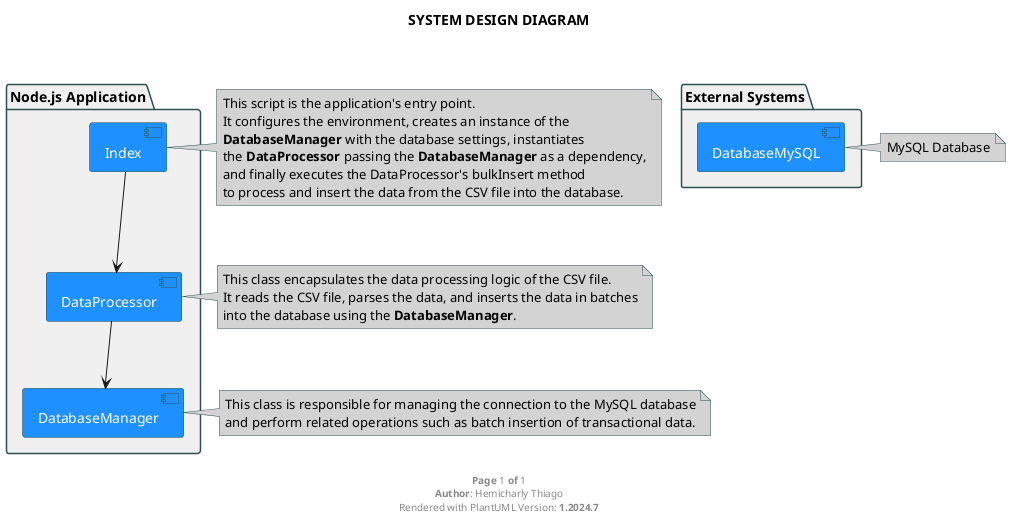 @startuml

title SYSTEM DESIGN DIAGRAM\n\n

skinparam package {
    BackgroundColor #F0F0F0
    BorderColor DarkSlateGray
}

skinparam component {
    BackgroundColor DodgerBlue
    BorderColor DarkSlateGray
    FontColor White
}

skinparam note {
    BackgroundColor LightGray
    BorderColor DarkSlateGray
}

package "Node.js Application" {
    [Index] --> [DataProcessor]
    [DataProcessor] --> [DatabaseManager]
}

package "External Systems" {
    [DatabaseMySQL]
}

note right of [Index]
    This script is the application's entry point.
    It configures the environment, creates an instance of the
    **DatabaseManager** with the database settings, instantiates
    the **DataProcessor** passing the **DatabaseManager** as a dependency,
    and finally executes the DataProcessor's bulkInsert method
    to process and insert the data from the CSV file into the database.
end note

note right of [DataProcessor]
    This class encapsulates the data processing logic of the CSV file.
    It reads the CSV file, parses the data, and inserts the data in batches
    into the database using the **DatabaseManager**.
end note

note right of [DatabaseManager]
    This class is responsible for managing the connection to the MySQL database
    and perform related operations such as batch insertion of transactional data.
end note

note right of [DatabaseMySQL]
    MySQL Database
end note



footer \n**Page** 1 **of** 1\n**Author**: Hemicharly Thiago\nRendered with PlantUML Version: **%version()**


@enduml
